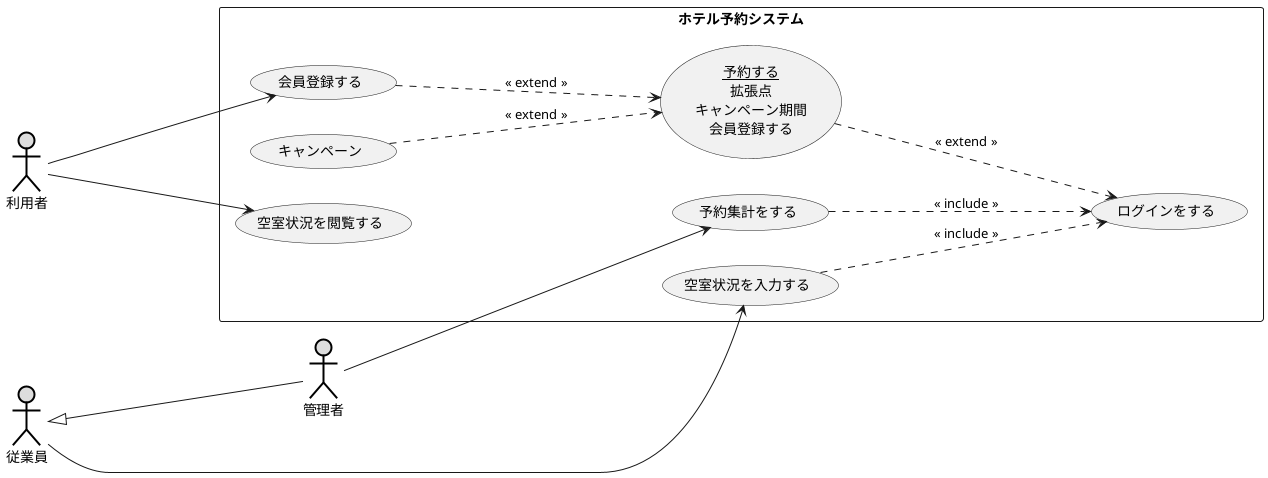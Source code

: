 @startuml

left to right direction

actor 利用者 as user #DDDDDD;line:black;line.bold;
actor 従業員 as employee #DDDDDD;line:black;line.bold;
actor 管理者 as admin #DDDDDD;line:black;line.bold;

rectangle ホテル予約システム {
    usecase 会員登録する 
    usecase キャンペーン
    usecase 空室状況を閲覧する
    usecase 予約集計をする
    usecase 空室状況を入力する
    usecase (<u>予約する</u>\n拡張点\nキャンペーン期間\n会員登録する) as input
    usecase ログインをする
}


    user ----> 会員登録する
    user ----> 空室状況を閲覧する

    会員登録する ....> input : <<  extend  >>
    キャンペーン ....> input : <<  extend  >>
    input ....> ログインをする : <<  extend  >>

    予約集計をする ....> ログインをする : <<  include  >>
    空室状況を入力する ....> ログインをする : <<  include  >>

    employee <|---- admin

    admin ----> 予約集計をする

    employee ----> 空室状況を入力する





@enduml